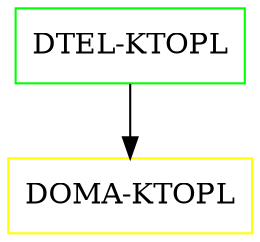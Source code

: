 digraph G {
  "DTEL-KTOPL" [shape=box,color=green];
  "DOMA-KTOPL" [shape=box,color=yellow,URL="./DOMA_KTOPL.html"];
  "DTEL-KTOPL" -> "DOMA-KTOPL";
}
